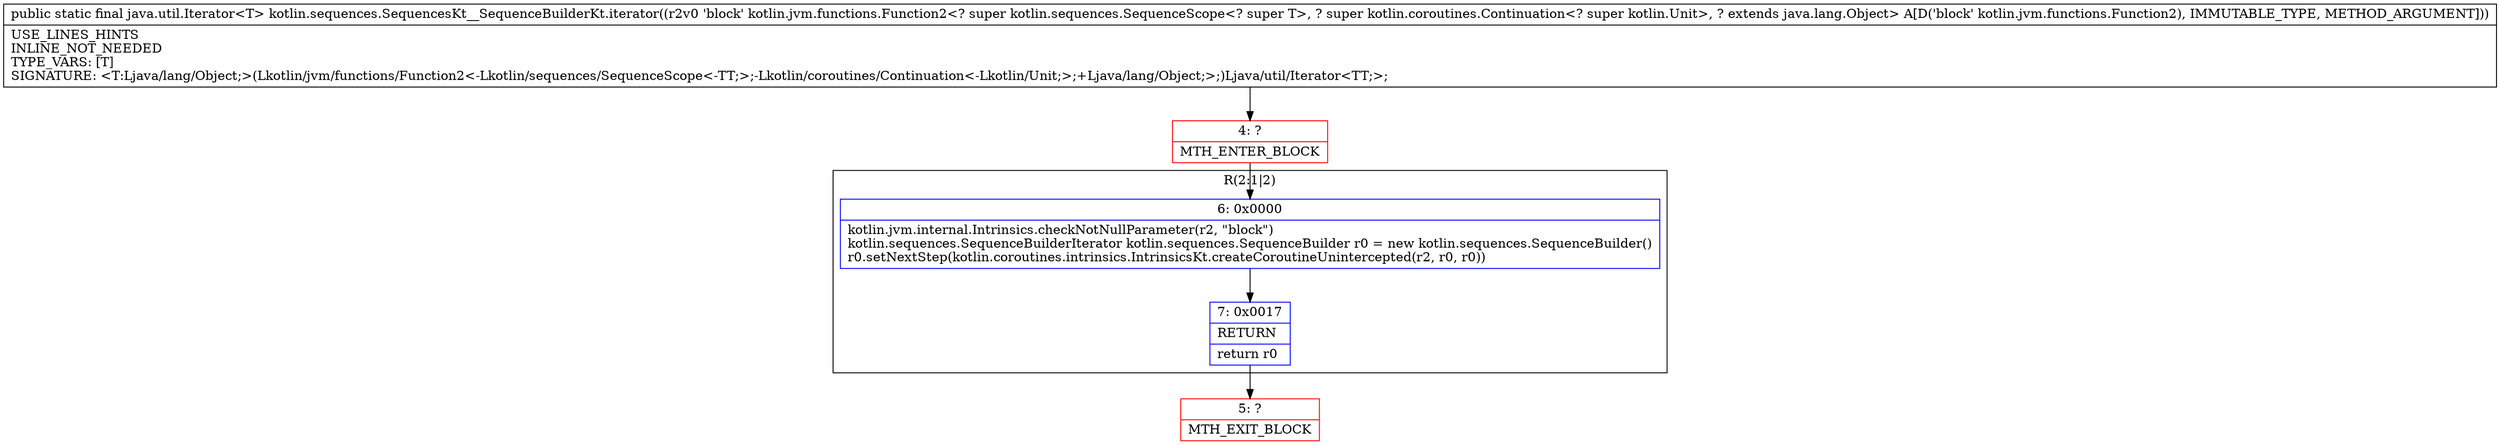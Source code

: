digraph "CFG forkotlin.sequences.SequencesKt__SequenceBuilderKt.iterator(Lkotlin\/jvm\/functions\/Function2;)Ljava\/util\/Iterator;" {
subgraph cluster_Region_2079987820 {
label = "R(2:1|2)";
node [shape=record,color=blue];
Node_6 [shape=record,label="{6\:\ 0x0000|kotlin.jvm.internal.Intrinsics.checkNotNullParameter(r2, \"block\")\lkotlin.sequences.SequenceBuilderIterator kotlin.sequences.SequenceBuilder r0 = new kotlin.sequences.SequenceBuilder()\lr0.setNextStep(kotlin.coroutines.intrinsics.IntrinsicsKt.createCoroutineUnintercepted(r2, r0, r0))\l}"];
Node_7 [shape=record,label="{7\:\ 0x0017|RETURN\l|return r0\l}"];
}
Node_4 [shape=record,color=red,label="{4\:\ ?|MTH_ENTER_BLOCK\l}"];
Node_5 [shape=record,color=red,label="{5\:\ ?|MTH_EXIT_BLOCK\l}"];
MethodNode[shape=record,label="{public static final java.util.Iterator\<T\> kotlin.sequences.SequencesKt__SequenceBuilderKt.iterator((r2v0 'block' kotlin.jvm.functions.Function2\<? super kotlin.sequences.SequenceScope\<? super T\>, ? super kotlin.coroutines.Continuation\<? super kotlin.Unit\>, ? extends java.lang.Object\> A[D('block' kotlin.jvm.functions.Function2), IMMUTABLE_TYPE, METHOD_ARGUMENT]))  | USE_LINES_HINTS\lINLINE_NOT_NEEDED\lTYPE_VARS: [T]\lSIGNATURE: \<T:Ljava\/lang\/Object;\>(Lkotlin\/jvm\/functions\/Function2\<\-Lkotlin\/sequences\/SequenceScope\<\-TT;\>;\-Lkotlin\/coroutines\/Continuation\<\-Lkotlin\/Unit;\>;+Ljava\/lang\/Object;\>;)Ljava\/util\/Iterator\<TT;\>;\l}"];
MethodNode -> Node_4;Node_6 -> Node_7;
Node_7 -> Node_5;
Node_4 -> Node_6;
}

